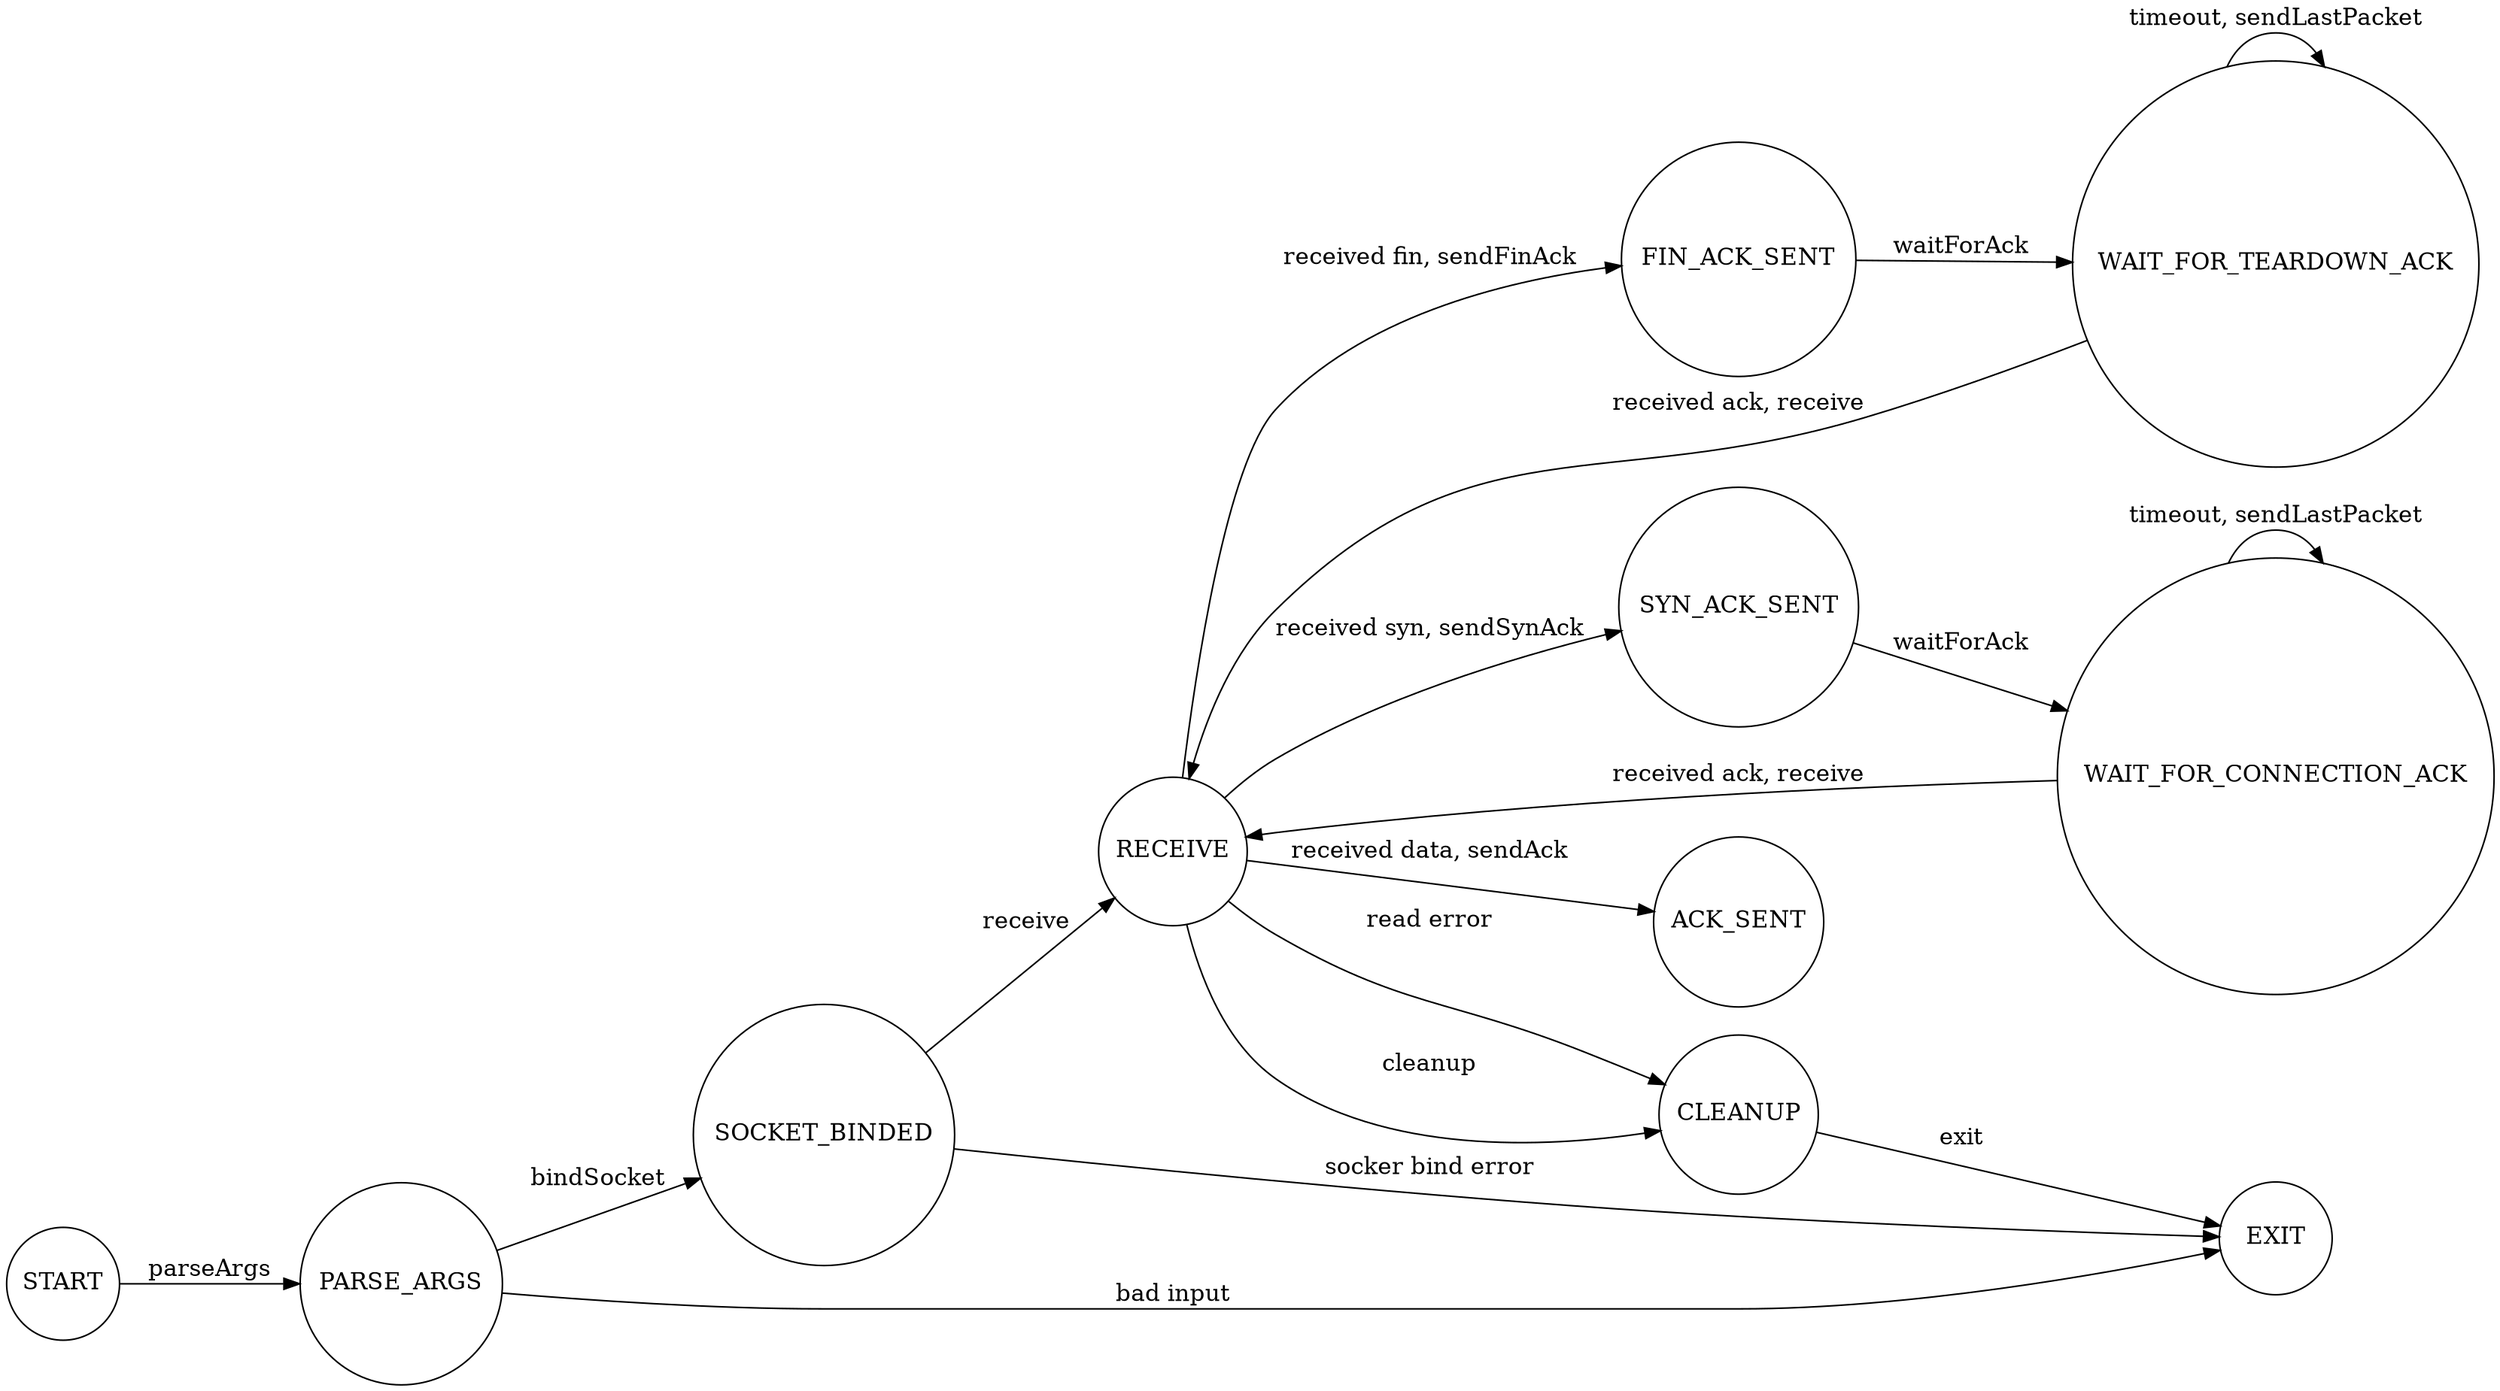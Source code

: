 digraph Server {
  node [shape = circle; fontsize = 15; width = 1; height = 1;];
  edge [fontsize = 15;];
  
  rankdir = "LR";
  
  // States
  START;
  PARSE_ARGS;
  SOCKET_BINDED;
  RECEIVE;
  SYN_ACK_SENT;
  WAIT_FOR_CONNECTION_ACK;
  WAIT_FOR_TEARDOWN_ACK;
  FIN_ACK_SENT;
  ACK_SENT;
  CLEANUP;
  EXIT;
  
  // Transitions
  START -> PARSE_ARGS [label = "parseArgs";];
  PARSE_ARGS -> SOCKET_BINDED [label = "bindSocket";];
  SOCKET_BINDED -> RECEIVE [label = "receive";];
  RECEIVE -> SYN_ACK_SENT [label = "received syn, sendSynAck";];
  RECEIVE -> FIN_ACK_SENT [label = "received fin, sendFinAck";];
  RECEIVE -> ACK_SENT [label = "received data, sendAck";];
  SYN_ACK_SENT -> WAIT_FOR_CONNECTION_ACK [label = "waitForAck";];
  WAIT_FOR_CONNECTION_ACK -> WAIT_FOR_CONNECTION_ACK [label = "timeout, sendLastPacket";];
  WAIT_FOR_CONNECTION_ACK -> RECEIVE [label = "received ack, receive";];
  FIN_ACK_SENT -> WAIT_FOR_TEARDOWN_ACK [label = "waitForAck";];
  WAIT_FOR_TEARDOWN_ACK -> WAIT_FOR_TEARDOWN_ACK [label = "timeout, sendLastPacket";];
  WAIT_FOR_TEARDOWN_ACK -> RECEIVE [label = "received ack, receive";];
  RECEIVE -> CLEANUP [label = "cleanup";];
  CLEANUP -> EXIT [label = "exit";];
  
  PARSE_ARGS -> EXIT [label = "bad input";];
  SOCKET_BINDED -> EXIT [label = "socker bind error";];
  RECEIVE -> CLEANUP [label = "read error";];
}